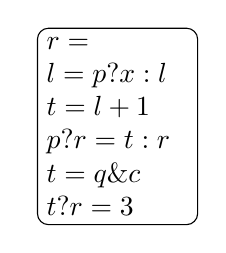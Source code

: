 \tikzstyle{fblock} = [draw, rounded corners]

\begin{tikzpicture}[node distance = 1.5 cm]
     \node [fblock, text width=1.8cm] (bb1)
    {$r=$\\$l=p?x:l$\\$t=l+1$\\$p?r=t:r$\\$t=q\&c$\\$t?r=3$};
\end{tikzpicture}


